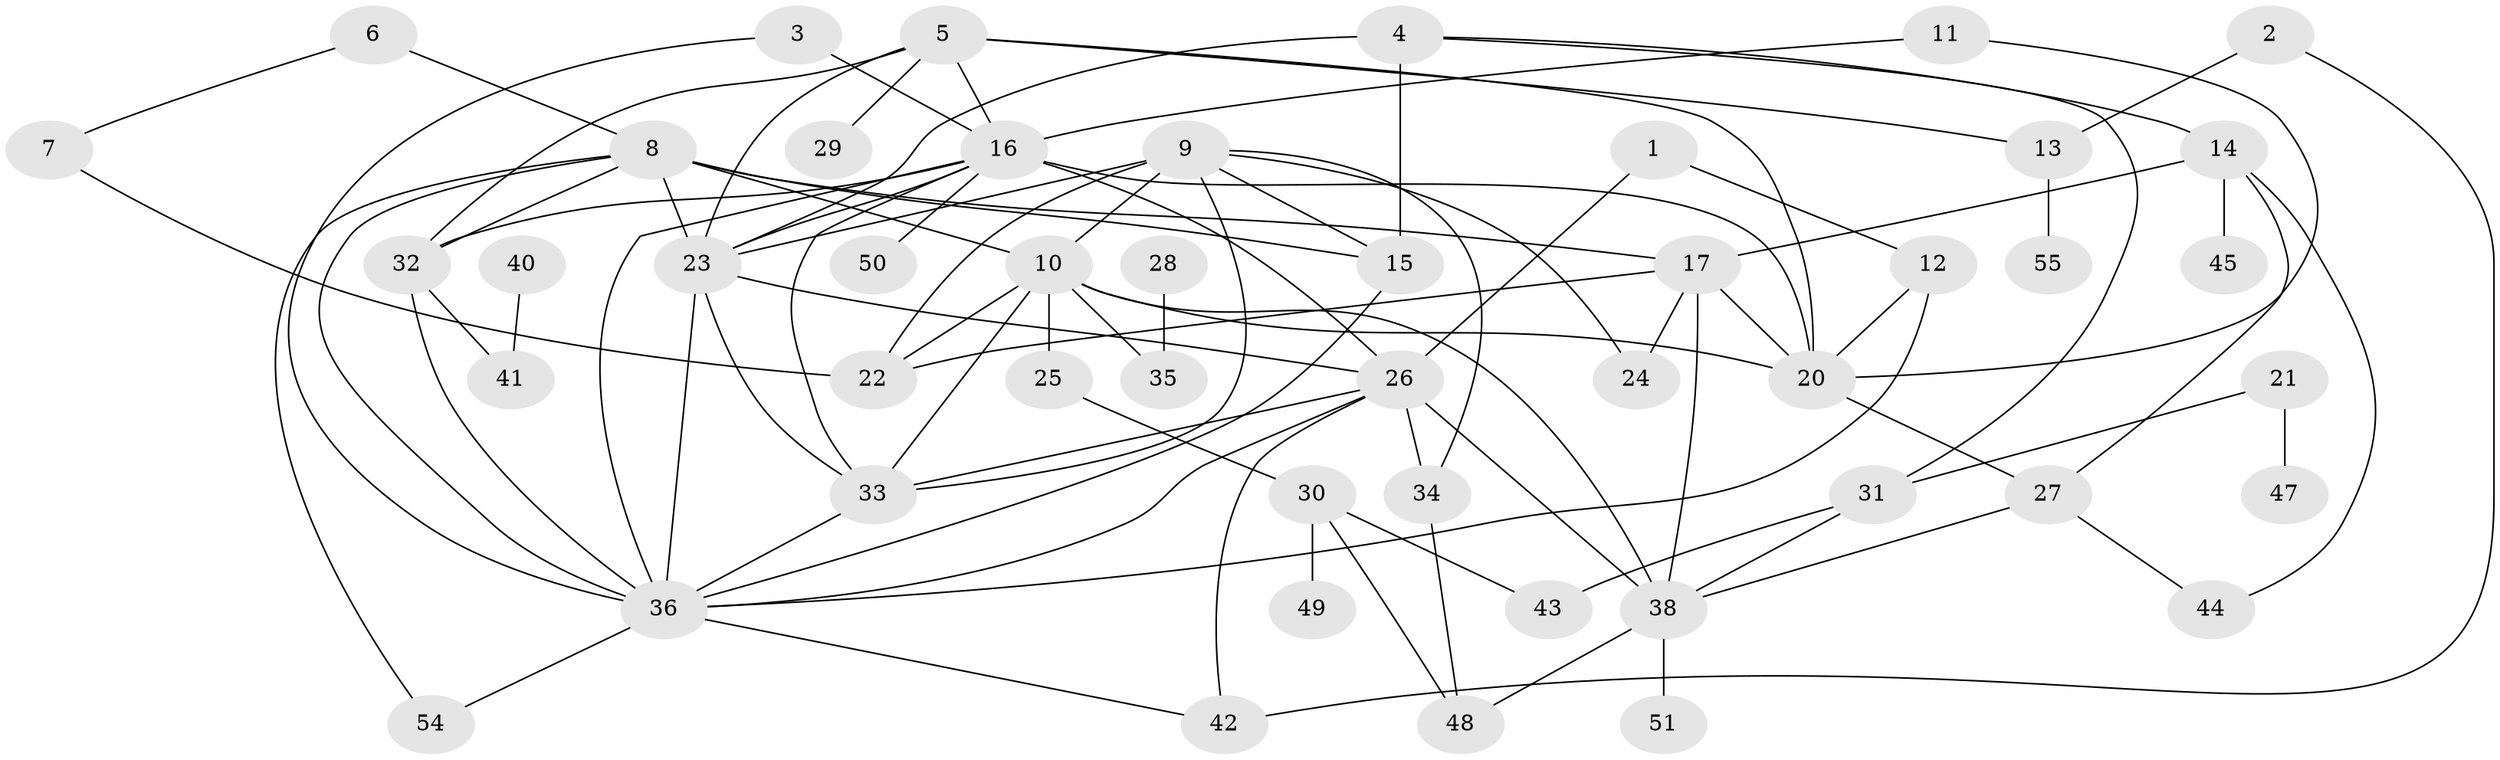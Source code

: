 // original degree distribution, {1: 0.19090909090909092, 2: 0.2636363636363636, 3: 0.17272727272727273, 4: 0.13636363636363635, 5: 0.11818181818181818, 6: 0.00909090909090909, 0: 0.05454545454545454, 7: 0.03636363636363636, 9: 0.00909090909090909, 8: 0.00909090909090909}
// Generated by graph-tools (version 1.1) at 2025/33/03/09/25 02:33:25]
// undirected, 48 vertices, 89 edges
graph export_dot {
graph [start="1"]
  node [color=gray90,style=filled];
  1;
  2;
  3;
  4;
  5;
  6;
  7;
  8;
  9;
  10;
  11;
  12;
  13;
  14;
  15;
  16;
  17;
  20;
  21;
  22;
  23;
  24;
  25;
  26;
  27;
  28;
  29;
  30;
  31;
  32;
  33;
  34;
  35;
  36;
  38;
  40;
  41;
  42;
  43;
  44;
  45;
  47;
  48;
  49;
  50;
  51;
  54;
  55;
  1 -- 12 [weight=1.0];
  1 -- 26 [weight=1.0];
  2 -- 13 [weight=1.0];
  2 -- 42 [weight=1.0];
  3 -- 16 [weight=1.0];
  3 -- 36 [weight=1.0];
  4 -- 14 [weight=1.0];
  4 -- 15 [weight=1.0];
  4 -- 23 [weight=2.0];
  4 -- 31 [weight=1.0];
  5 -- 13 [weight=1.0];
  5 -- 16 [weight=1.0];
  5 -- 20 [weight=1.0];
  5 -- 23 [weight=1.0];
  5 -- 29 [weight=1.0];
  5 -- 32 [weight=1.0];
  6 -- 7 [weight=1.0];
  6 -- 8 [weight=1.0];
  7 -- 22 [weight=1.0];
  8 -- 10 [weight=1.0];
  8 -- 15 [weight=1.0];
  8 -- 17 [weight=2.0];
  8 -- 23 [weight=1.0];
  8 -- 32 [weight=1.0];
  8 -- 36 [weight=1.0];
  8 -- 54 [weight=1.0];
  9 -- 10 [weight=2.0];
  9 -- 15 [weight=1.0];
  9 -- 22 [weight=1.0];
  9 -- 23 [weight=1.0];
  9 -- 24 [weight=1.0];
  9 -- 33 [weight=1.0];
  9 -- 34 [weight=1.0];
  10 -- 20 [weight=2.0];
  10 -- 22 [weight=1.0];
  10 -- 25 [weight=1.0];
  10 -- 33 [weight=1.0];
  10 -- 35 [weight=1.0];
  10 -- 38 [weight=2.0];
  11 -- 16 [weight=1.0];
  11 -- 20 [weight=1.0];
  12 -- 20 [weight=1.0];
  12 -- 36 [weight=1.0];
  13 -- 55 [weight=1.0];
  14 -- 17 [weight=3.0];
  14 -- 27 [weight=1.0];
  14 -- 44 [weight=1.0];
  14 -- 45 [weight=1.0];
  15 -- 36 [weight=1.0];
  16 -- 20 [weight=4.0];
  16 -- 23 [weight=2.0];
  16 -- 26 [weight=1.0];
  16 -- 32 [weight=1.0];
  16 -- 33 [weight=1.0];
  16 -- 36 [weight=1.0];
  16 -- 50 [weight=1.0];
  17 -- 20 [weight=1.0];
  17 -- 22 [weight=1.0];
  17 -- 24 [weight=1.0];
  17 -- 38 [weight=1.0];
  20 -- 27 [weight=1.0];
  21 -- 31 [weight=1.0];
  21 -- 47 [weight=1.0];
  23 -- 26 [weight=1.0];
  23 -- 33 [weight=1.0];
  23 -- 36 [weight=1.0];
  25 -- 30 [weight=1.0];
  26 -- 33 [weight=1.0];
  26 -- 34 [weight=2.0];
  26 -- 36 [weight=1.0];
  26 -- 38 [weight=1.0];
  26 -- 42 [weight=1.0];
  27 -- 38 [weight=1.0];
  27 -- 44 [weight=1.0];
  28 -- 35 [weight=1.0];
  30 -- 43 [weight=1.0];
  30 -- 48 [weight=1.0];
  30 -- 49 [weight=1.0];
  31 -- 38 [weight=1.0];
  31 -- 43 [weight=1.0];
  32 -- 36 [weight=1.0];
  32 -- 41 [weight=1.0];
  33 -- 36 [weight=1.0];
  34 -- 48 [weight=1.0];
  36 -- 42 [weight=1.0];
  36 -- 54 [weight=1.0];
  38 -- 48 [weight=1.0];
  38 -- 51 [weight=1.0];
  40 -- 41 [weight=1.0];
}
